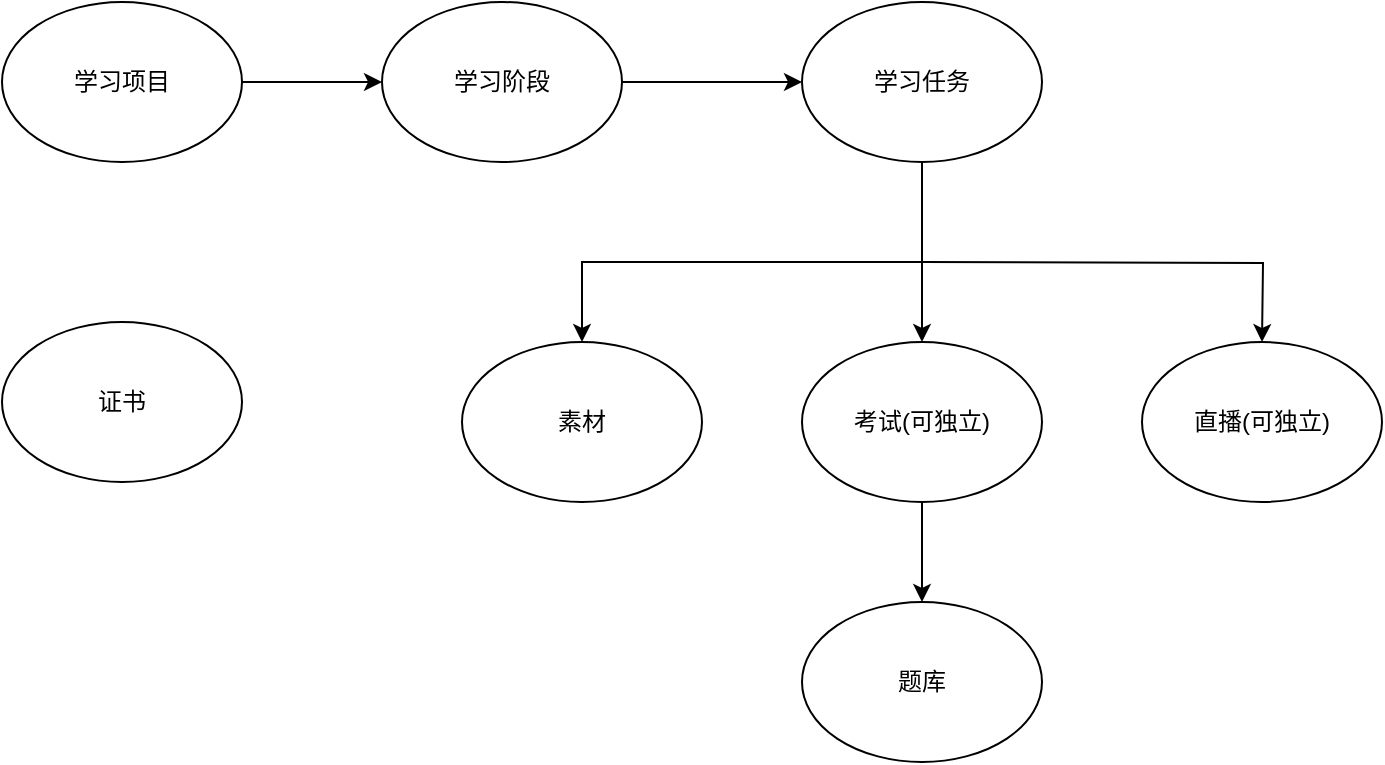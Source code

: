 <mxfile version="14.1.1" type="github">
  <diagram id="KWwgeZRh1fq1bChzX2f5" name="Page-1">
    <mxGraphModel dx="1186" dy="764" grid="1" gridSize="10" guides="1" tooltips="1" connect="1" arrows="1" fold="1" page="1" pageScale="1" pageWidth="827" pageHeight="1169" math="0" shadow="0">
      <root>
        <mxCell id="0" />
        <mxCell id="1" parent="0" />
        <mxCell id="rOw8iKVTJf4IojkIjels-8" value="" style="edgeStyle=orthogonalEdgeStyle;rounded=0;orthogonalLoop=1;jettySize=auto;html=1;" edge="1" parent="1" source="rOw8iKVTJf4IojkIjels-1" target="rOw8iKVTJf4IojkIjels-3">
          <mxGeometry relative="1" as="geometry" />
        </mxCell>
        <mxCell id="rOw8iKVTJf4IojkIjels-1" value="学习项目" style="ellipse;whiteSpace=wrap;html=1;" vertex="1" parent="1">
          <mxGeometry x="40" y="80" width="120" height="80" as="geometry" />
        </mxCell>
        <mxCell id="rOw8iKVTJf4IojkIjels-2" value="证书" style="ellipse;whiteSpace=wrap;html=1;" vertex="1" parent="1">
          <mxGeometry x="40" y="240" width="120" height="80" as="geometry" />
        </mxCell>
        <mxCell id="rOw8iKVTJf4IojkIjels-9" value="" style="edgeStyle=orthogonalEdgeStyle;rounded=0;orthogonalLoop=1;jettySize=auto;html=1;" edge="1" parent="1" source="rOw8iKVTJf4IojkIjels-3" target="rOw8iKVTJf4IojkIjels-4">
          <mxGeometry relative="1" as="geometry" />
        </mxCell>
        <mxCell id="rOw8iKVTJf4IojkIjels-3" value="学习阶段" style="ellipse;whiteSpace=wrap;html=1;" vertex="1" parent="1">
          <mxGeometry x="230" y="80" width="120" height="80" as="geometry" />
        </mxCell>
        <mxCell id="rOw8iKVTJf4IojkIjels-10" value="" style="edgeStyle=orthogonalEdgeStyle;rounded=0;orthogonalLoop=1;jettySize=auto;html=1;" edge="1" parent="1" source="rOw8iKVTJf4IojkIjels-4" target="rOw8iKVTJf4IojkIjels-6">
          <mxGeometry relative="1" as="geometry" />
        </mxCell>
        <mxCell id="rOw8iKVTJf4IojkIjels-11" style="edgeStyle=orthogonalEdgeStyle;rounded=0;orthogonalLoop=1;jettySize=auto;html=1;entryX=0.5;entryY=0;entryDx=0;entryDy=0;" edge="1" parent="1" source="rOw8iKVTJf4IojkIjels-4" target="rOw8iKVTJf4IojkIjels-5">
          <mxGeometry relative="1" as="geometry">
            <Array as="points">
              <mxPoint x="500" y="210" />
              <mxPoint x="330" y="210" />
            </Array>
          </mxGeometry>
        </mxCell>
        <mxCell id="rOw8iKVTJf4IojkIjels-12" style="edgeStyle=orthogonalEdgeStyle;rounded=0;orthogonalLoop=1;jettySize=auto;html=1;" edge="1" parent="1">
          <mxGeometry relative="1" as="geometry">
            <mxPoint x="500" y="210" as="sourcePoint" />
            <mxPoint x="670" y="250" as="targetPoint" />
          </mxGeometry>
        </mxCell>
        <mxCell id="rOw8iKVTJf4IojkIjels-4" value="学习任务" style="ellipse;whiteSpace=wrap;html=1;" vertex="1" parent="1">
          <mxGeometry x="440" y="80" width="120" height="80" as="geometry" />
        </mxCell>
        <mxCell id="rOw8iKVTJf4IojkIjels-5" value="素材" style="ellipse;whiteSpace=wrap;html=1;" vertex="1" parent="1">
          <mxGeometry x="270" y="250" width="120" height="80" as="geometry" />
        </mxCell>
        <mxCell id="rOw8iKVTJf4IojkIjels-14" value="" style="edgeStyle=orthogonalEdgeStyle;rounded=0;orthogonalLoop=1;jettySize=auto;html=1;" edge="1" parent="1" source="rOw8iKVTJf4IojkIjels-6" target="rOw8iKVTJf4IojkIjels-13">
          <mxGeometry relative="1" as="geometry" />
        </mxCell>
        <mxCell id="rOw8iKVTJf4IojkIjels-6" value="考试(可独立)" style="ellipse;whiteSpace=wrap;html=1;" vertex="1" parent="1">
          <mxGeometry x="440" y="250" width="120" height="80" as="geometry" />
        </mxCell>
        <mxCell id="rOw8iKVTJf4IojkIjels-7" value="直播(可独立)" style="ellipse;whiteSpace=wrap;html=1;" vertex="1" parent="1">
          <mxGeometry x="610" y="250" width="120" height="80" as="geometry" />
        </mxCell>
        <mxCell id="rOw8iKVTJf4IojkIjels-13" value="题库" style="ellipse;whiteSpace=wrap;html=1;" vertex="1" parent="1">
          <mxGeometry x="440" y="380" width="120" height="80" as="geometry" />
        </mxCell>
      </root>
    </mxGraphModel>
  </diagram>
</mxfile>
